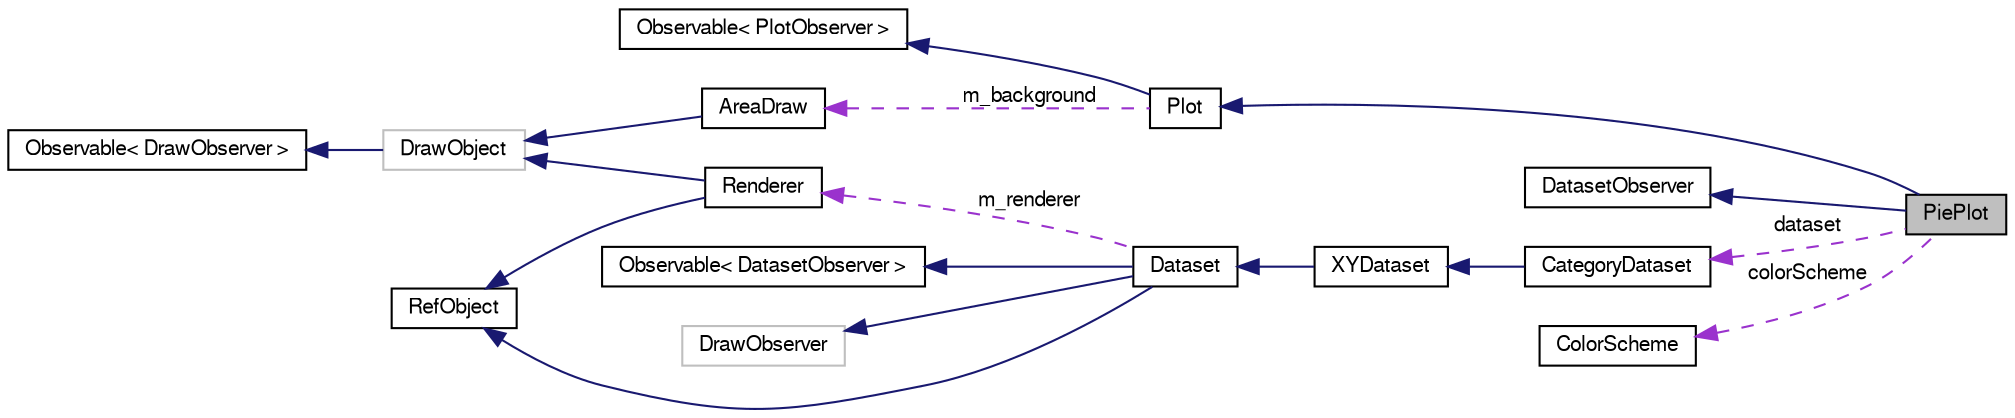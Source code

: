 digraph G
{
  bgcolor="transparent";
  edge [fontname="FreeSans",fontsize="10",labelfontname="FreeSans",labelfontsize="10"];
  node [fontname="FreeSans",fontsize="10",shape=record];
  rankdir=LR;
  Node1 [label="PiePlot",height=0.2,width=0.4,color="black", fillcolor="grey75", style="filled" fontcolor="black"];
  Node2 -> Node1 [dir=back,color="midnightblue",fontsize="10",style="solid",fontname="FreeSans"];
  Node2 [label="Plot",height=0.2,width=0.4,color="black",URL="$classPlot.html"];
  Node3 -> Node2 [dir=back,color="midnightblue",fontsize="10",style="solid",fontname="FreeSans"];
  Node3 [label="Observable\< PlotObserver \>",height=0.2,width=0.4,color="black",URL="$classObservable.html"];
  Node4 -> Node2 [dir=back,color="darkorchid3",fontsize="10",style="dashed",label="m_background",fontname="FreeSans"];
  Node4 [label="AreaDraw",height=0.2,width=0.4,color="black",URL="$classAreaDraw.html"];
  Node5 -> Node4 [dir=back,color="midnightblue",fontsize="10",style="solid",fontname="FreeSans"];
  Node5 [label="DrawObject",height=0.2,width=0.4,color="grey75"];
  Node6 -> Node5 [dir=back,color="midnightblue",fontsize="10",style="solid",fontname="FreeSans"];
  Node6 [label="Observable\< DrawObserver \>",height=0.2,width=0.4,color="black",URL="$classObservable.html"];
  Node7 -> Node1 [dir=back,color="midnightblue",fontsize="10",style="solid",fontname="FreeSans"];
  Node7 [label="DatasetObserver",height=0.2,width=0.4,color="black",URL="$classDatasetObserver.html"];
  Node8 -> Node1 [dir=back,color="darkorchid3",fontsize="10",style="dashed",label="dataset",fontname="FreeSans"];
  Node8 [label="CategoryDataset",height=0.2,width=0.4,color="black",URL="$classCategoryDataset.html"];
  Node9 -> Node8 [dir=back,color="midnightblue",fontsize="10",style="solid",fontname="FreeSans"];
  Node9 [label="XYDataset",height=0.2,width=0.4,color="black",URL="$classXYDataset.html"];
  Node10 -> Node9 [dir=back,color="midnightblue",fontsize="10",style="solid",fontname="FreeSans"];
  Node10 [label="Dataset",height=0.2,width=0.4,color="black",URL="$classDataset.html"];
  Node11 -> Node10 [dir=back,color="midnightblue",fontsize="10",style="solid",fontname="FreeSans"];
  Node11 [label="RefObject",height=0.2,width=0.4,color="black",URL="$classRefObject.html"];
  Node12 -> Node10 [dir=back,color="midnightblue",fontsize="10",style="solid",fontname="FreeSans"];
  Node12 [label="Observable\< DatasetObserver \>",height=0.2,width=0.4,color="black",URL="$classObservable.html"];
  Node13 -> Node10 [dir=back,color="midnightblue",fontsize="10",style="solid",fontname="FreeSans"];
  Node13 [label="DrawObserver",height=0.2,width=0.4,color="grey75"];
  Node14 -> Node10 [dir=back,color="darkorchid3",fontsize="10",style="dashed",label="m_renderer",fontname="FreeSans"];
  Node14 [label="Renderer",height=0.2,width=0.4,color="black",URL="$classRenderer.html"];
  Node5 -> Node14 [dir=back,color="midnightblue",fontsize="10",style="solid",fontname="FreeSans"];
  Node11 -> Node14 [dir=back,color="midnightblue",fontsize="10",style="solid",fontname="FreeSans"];
  Node15 -> Node1 [dir=back,color="darkorchid3",fontsize="10",style="dashed",label="colorScheme",fontname="FreeSans"];
  Node15 [label="ColorScheme",height=0.2,width=0.4,color="black",URL="$classColorScheme.html"];
}
